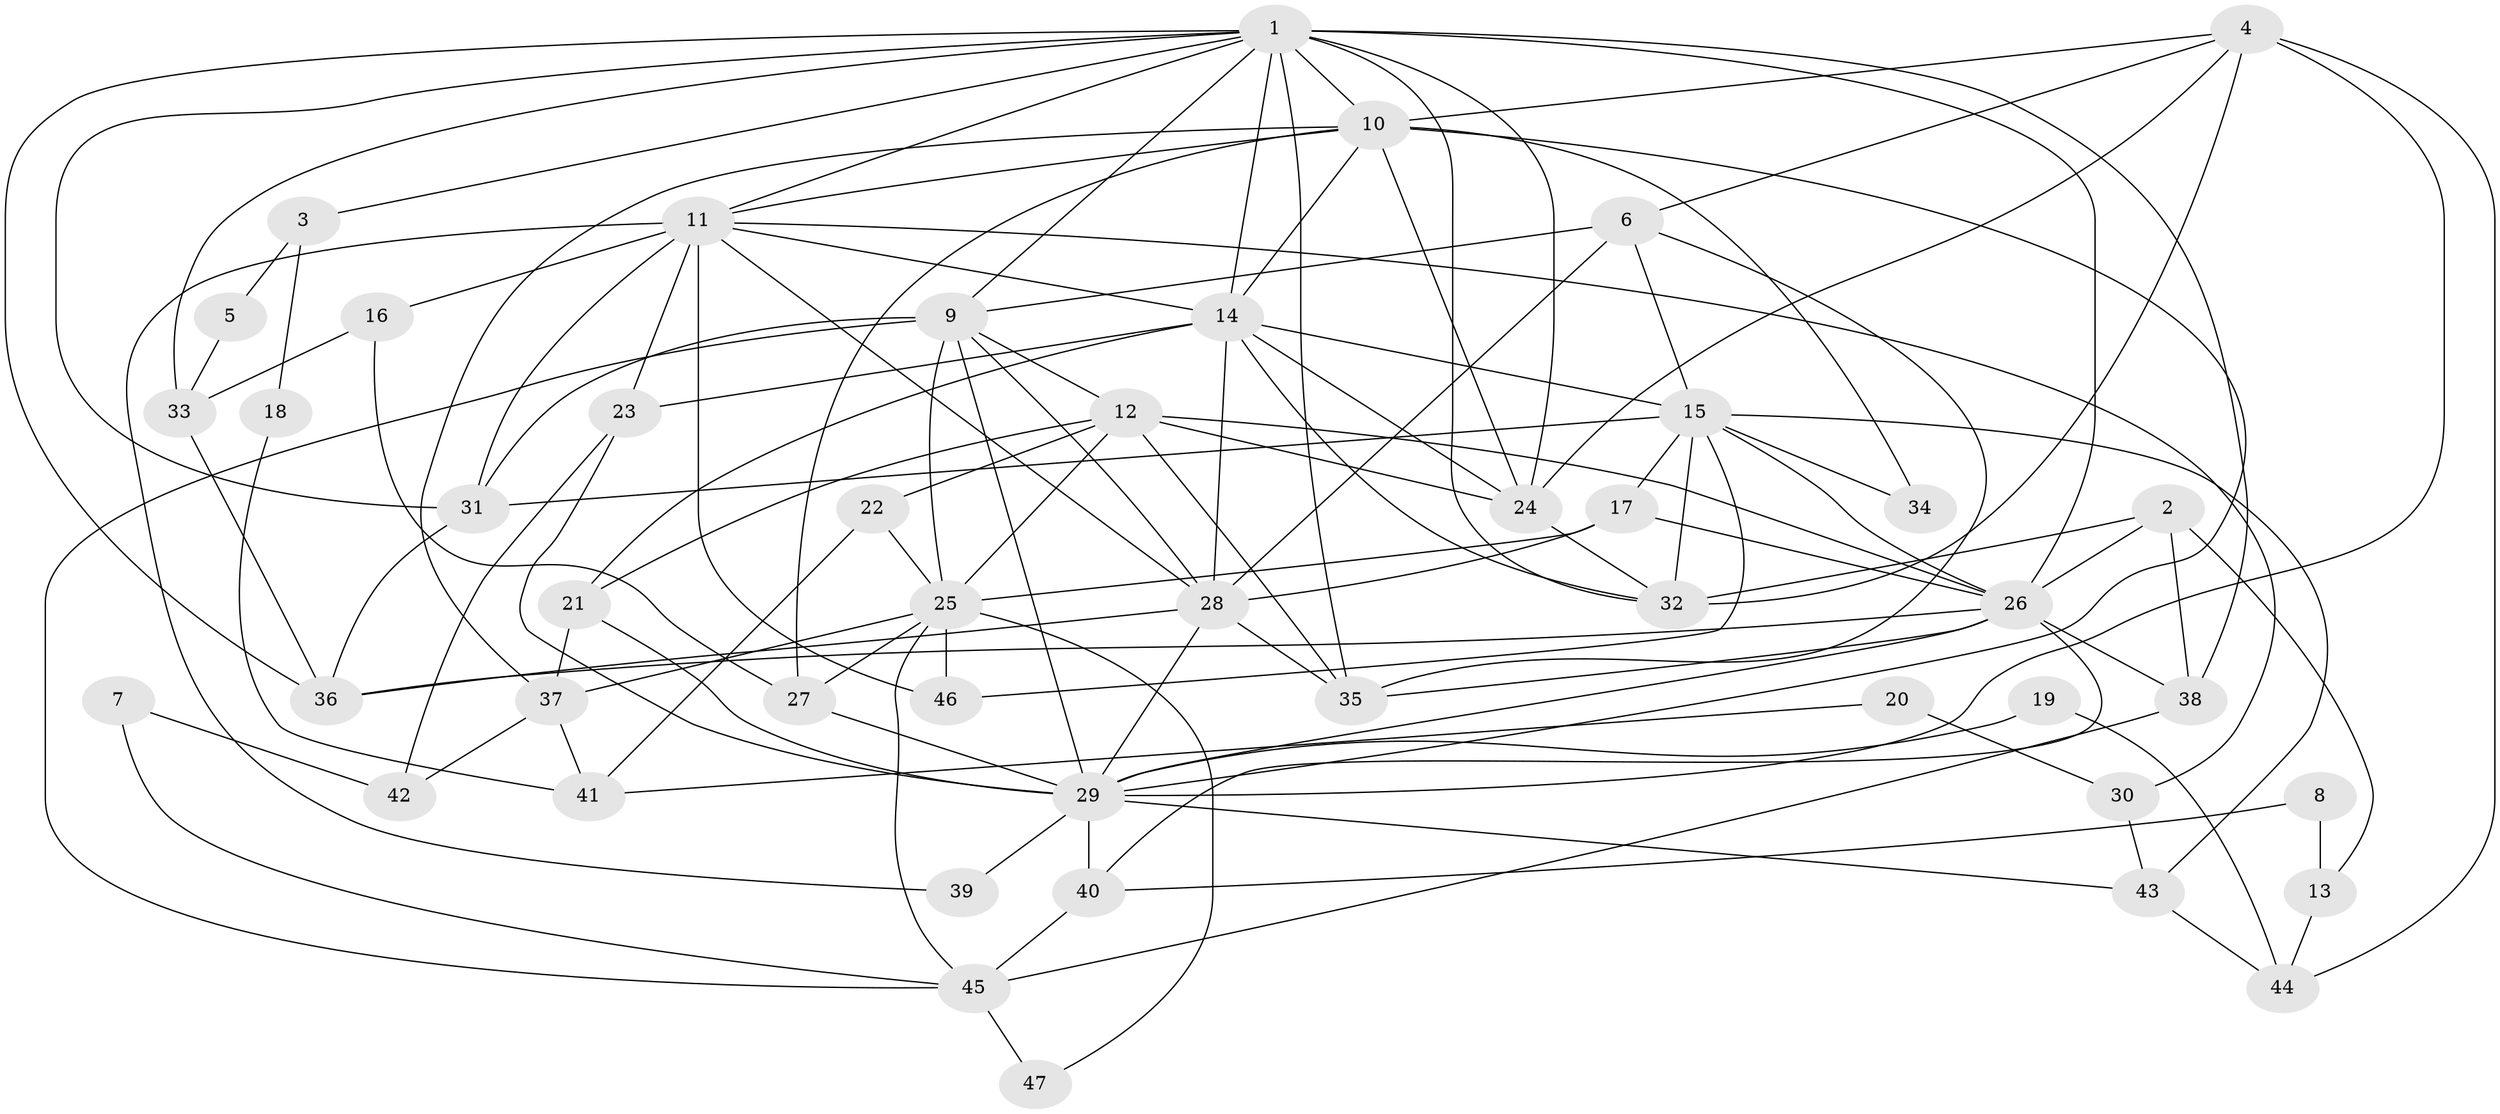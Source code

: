 // original degree distribution, {3: 0.23404255319148937, 5: 0.20212765957446807, 4: 0.2978723404255319, 2: 0.13829787234042554, 6: 0.07446808510638298, 7: 0.05319148936170213}
// Generated by graph-tools (version 1.1) at 2025/35/03/09/25 02:35:59]
// undirected, 47 vertices, 118 edges
graph export_dot {
graph [start="1"]
  node [color=gray90,style=filled];
  1;
  2;
  3;
  4;
  5;
  6;
  7;
  8;
  9;
  10;
  11;
  12;
  13;
  14;
  15;
  16;
  17;
  18;
  19;
  20;
  21;
  22;
  23;
  24;
  25;
  26;
  27;
  28;
  29;
  30;
  31;
  32;
  33;
  34;
  35;
  36;
  37;
  38;
  39;
  40;
  41;
  42;
  43;
  44;
  45;
  46;
  47;
  1 -- 3 [weight=1.0];
  1 -- 9 [weight=1.0];
  1 -- 10 [weight=1.0];
  1 -- 11 [weight=1.0];
  1 -- 14 [weight=1.0];
  1 -- 24 [weight=1.0];
  1 -- 26 [weight=2.0];
  1 -- 31 [weight=1.0];
  1 -- 32 [weight=1.0];
  1 -- 33 [weight=1.0];
  1 -- 35 [weight=1.0];
  1 -- 36 [weight=1.0];
  1 -- 38 [weight=1.0];
  2 -- 13 [weight=1.0];
  2 -- 26 [weight=1.0];
  2 -- 32 [weight=1.0];
  2 -- 38 [weight=1.0];
  3 -- 5 [weight=1.0];
  3 -- 18 [weight=1.0];
  4 -- 6 [weight=1.0];
  4 -- 10 [weight=1.0];
  4 -- 24 [weight=1.0];
  4 -- 29 [weight=1.0];
  4 -- 32 [weight=1.0];
  4 -- 44 [weight=1.0];
  5 -- 33 [weight=1.0];
  6 -- 9 [weight=1.0];
  6 -- 15 [weight=1.0];
  6 -- 28 [weight=4.0];
  6 -- 35 [weight=1.0];
  7 -- 42 [weight=1.0];
  7 -- 45 [weight=1.0];
  8 -- 13 [weight=1.0];
  8 -- 40 [weight=1.0];
  9 -- 12 [weight=1.0];
  9 -- 25 [weight=1.0];
  9 -- 28 [weight=1.0];
  9 -- 29 [weight=1.0];
  9 -- 31 [weight=2.0];
  9 -- 45 [weight=1.0];
  10 -- 11 [weight=1.0];
  10 -- 14 [weight=1.0];
  10 -- 24 [weight=1.0];
  10 -- 27 [weight=1.0];
  10 -- 29 [weight=1.0];
  10 -- 34 [weight=1.0];
  10 -- 37 [weight=1.0];
  11 -- 14 [weight=1.0];
  11 -- 16 [weight=1.0];
  11 -- 23 [weight=1.0];
  11 -- 28 [weight=1.0];
  11 -- 30 [weight=1.0];
  11 -- 31 [weight=2.0];
  11 -- 39 [weight=1.0];
  11 -- 46 [weight=2.0];
  12 -- 21 [weight=1.0];
  12 -- 22 [weight=1.0];
  12 -- 24 [weight=1.0];
  12 -- 25 [weight=1.0];
  12 -- 26 [weight=1.0];
  12 -- 35 [weight=1.0];
  13 -- 44 [weight=1.0];
  14 -- 15 [weight=3.0];
  14 -- 21 [weight=1.0];
  14 -- 23 [weight=1.0];
  14 -- 24 [weight=1.0];
  14 -- 28 [weight=1.0];
  14 -- 32 [weight=1.0];
  15 -- 17 [weight=1.0];
  15 -- 26 [weight=1.0];
  15 -- 31 [weight=1.0];
  15 -- 32 [weight=2.0];
  15 -- 34 [weight=1.0];
  15 -- 43 [weight=1.0];
  15 -- 46 [weight=1.0];
  16 -- 27 [weight=1.0];
  16 -- 33 [weight=1.0];
  17 -- 25 [weight=1.0];
  17 -- 26 [weight=1.0];
  17 -- 28 [weight=2.0];
  18 -- 41 [weight=1.0];
  19 -- 29 [weight=1.0];
  19 -- 44 [weight=1.0];
  20 -- 30 [weight=1.0];
  20 -- 41 [weight=1.0];
  21 -- 29 [weight=2.0];
  21 -- 37 [weight=1.0];
  22 -- 25 [weight=1.0];
  22 -- 41 [weight=1.0];
  23 -- 29 [weight=1.0];
  23 -- 42 [weight=1.0];
  24 -- 32 [weight=1.0];
  25 -- 27 [weight=1.0];
  25 -- 37 [weight=1.0];
  25 -- 45 [weight=1.0];
  25 -- 46 [weight=1.0];
  25 -- 47 [weight=1.0];
  26 -- 29 [weight=1.0];
  26 -- 35 [weight=1.0];
  26 -- 36 [weight=1.0];
  26 -- 38 [weight=1.0];
  26 -- 40 [weight=1.0];
  27 -- 29 [weight=1.0];
  28 -- 29 [weight=1.0];
  28 -- 35 [weight=1.0];
  28 -- 36 [weight=2.0];
  29 -- 39 [weight=1.0];
  29 -- 40 [weight=2.0];
  29 -- 43 [weight=1.0];
  30 -- 43 [weight=1.0];
  31 -- 36 [weight=1.0];
  33 -- 36 [weight=1.0];
  37 -- 41 [weight=1.0];
  37 -- 42 [weight=1.0];
  38 -- 45 [weight=1.0];
  40 -- 45 [weight=1.0];
  43 -- 44 [weight=1.0];
  45 -- 47 [weight=1.0];
}
